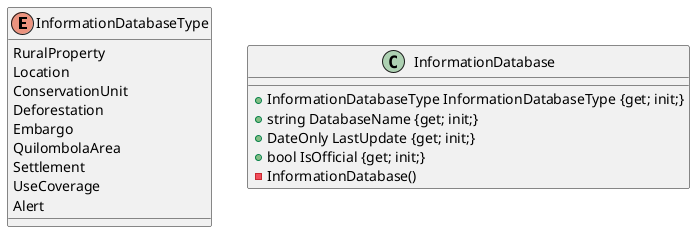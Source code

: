 @startuml

enum InformationDatabaseType {
    RuralProperty
    Location
    ConservationUnit
    Deforestation
    Embargo
    QuilombolaArea
    Settlement
    UseCoverage
    Alert
}

class InformationDatabase {
    {method} +InformationDatabaseType InformationDatabaseType {get; init;}
    {method} +string DatabaseName {get; init;}
    {method} +DateOnly LastUpdate {get; init;}
    {method} +bool IsOfficial {get; init;}
    {method} -InformationDatabase()
}

@enduml
